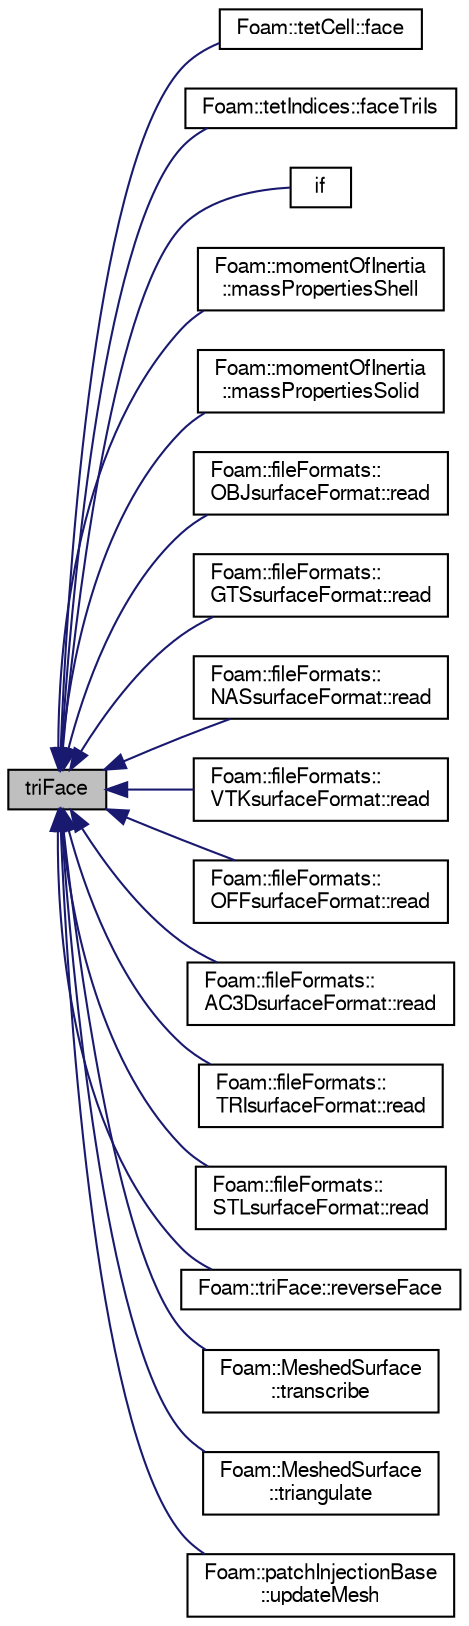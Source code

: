 digraph "triFace"
{
  bgcolor="transparent";
  edge [fontname="FreeSans",fontsize="10",labelfontname="FreeSans",labelfontsize="10"];
  node [fontname="FreeSans",fontsize="10",shape=record];
  rankdir="LR";
  Node1 [label="triFace",height=0.2,width=0.4,color="black", fillcolor="grey75", style="filled" fontcolor="black"];
  Node1 -> Node2 [dir="back",color="midnightblue",fontsize="10",style="solid",fontname="FreeSans"];
  Node2 [label="Foam::tetCell::face",height=0.2,width=0.4,color="black",URL="$a02494.html#a4569d8f93b37a85ecbb0872e670ea62b",tooltip="Return i-th face. "];
  Node1 -> Node3 [dir="back",color="midnightblue",fontsize="10",style="solid",fontname="FreeSans"];
  Node3 [label="Foam::tetIndices::faceTriIs",height=0.2,width=0.4,color="black",URL="$a02498.html#a9d83554aafcd05aff675ae08349c40f6",tooltip="Return the point indices corresponding to the tri on the mesh. "];
  Node1 -> Node4 [dir="back",color="midnightblue",fontsize="10",style="solid",fontname="FreeSans"];
  Node4 [label="if",height=0.2,width=0.4,color="black",URL="$a03527.html#a99993570ddf5797961101884cf6dea83"];
  Node1 -> Node5 [dir="back",color="midnightblue",fontsize="10",style="solid",fontname="FreeSans"];
  Node5 [label="Foam::momentOfInertia\l::massPropertiesShell",height=0.2,width=0.4,color="black",URL="$a01481.html#aa372560e677945289802ce2ddac92b29"];
  Node1 -> Node6 [dir="back",color="midnightblue",fontsize="10",style="solid",fontname="FreeSans"];
  Node6 [label="Foam::momentOfInertia\l::massPropertiesSolid",height=0.2,width=0.4,color="black",URL="$a01481.html#a74dcc478f8683c22d8ac1a5decc4e8b4"];
  Node1 -> Node7 [dir="back",color="midnightblue",fontsize="10",style="solid",fontname="FreeSans"];
  Node7 [label="Foam::fileFormats::\lOBJsurfaceFormat::read",height=0.2,width=0.4,color="black",URL="$a01643.html#a464ebd67acbdff0014d4dae69e3ec4be",tooltip="Read from file. "];
  Node1 -> Node8 [dir="back",color="midnightblue",fontsize="10",style="solid",fontname="FreeSans"];
  Node8 [label="Foam::fileFormats::\lGTSsurfaceFormat::read",height=0.2,width=0.4,color="black",URL="$a00933.html#a464ebd67acbdff0014d4dae69e3ec4be",tooltip="Read from file. "];
  Node1 -> Node9 [dir="back",color="midnightblue",fontsize="10",style="solid",fontname="FreeSans"];
  Node9 [label="Foam::fileFormats::\lNASsurfaceFormat::read",height=0.2,width=0.4,color="black",URL="$a01526.html#a464ebd67acbdff0014d4dae69e3ec4be",tooltip="Read from a file. "];
  Node1 -> Node10 [dir="back",color="midnightblue",fontsize="10",style="solid",fontname="FreeSans"];
  Node10 [label="Foam::fileFormats::\lVTKsurfaceFormat::read",height=0.2,width=0.4,color="black",URL="$a02744.html#a464ebd67acbdff0014d4dae69e3ec4be",tooltip="Read from file. "];
  Node1 -> Node11 [dir="back",color="midnightblue",fontsize="10",style="solid",fontname="FreeSans"];
  Node11 [label="Foam::fileFormats::\lOFFsurfaceFormat::read",height=0.2,width=0.4,color="black",URL="$a01651.html#a464ebd67acbdff0014d4dae69e3ec4be",tooltip="Read from file. "];
  Node1 -> Node12 [dir="back",color="midnightblue",fontsize="10",style="solid",fontname="FreeSans"];
  Node12 [label="Foam::fileFormats::\lAC3DsurfaceFormat::read",height=0.2,width=0.4,color="black",URL="$a00014.html#a464ebd67acbdff0014d4dae69e3ec4be",tooltip="Read from file. "];
  Node1 -> Node13 [dir="back",color="midnightblue",fontsize="10",style="solid",fontname="FreeSans"];
  Node13 [label="Foam::fileFormats::\lTRIsurfaceFormat::read",height=0.2,width=0.4,color="black",URL="$a02608.html#a464ebd67acbdff0014d4dae69e3ec4be",tooltip="Read from file. "];
  Node1 -> Node14 [dir="back",color="midnightblue",fontsize="10",style="solid",fontname="FreeSans"];
  Node14 [label="Foam::fileFormats::\lSTLsurfaceFormat::read",height=0.2,width=0.4,color="black",URL="$a02379.html#a464ebd67acbdff0014d4dae69e3ec4be",tooltip="Read from file. "];
  Node1 -> Node15 [dir="back",color="midnightblue",fontsize="10",style="solid",fontname="FreeSans"];
  Node15 [label="Foam::triFace::reverseFace",height=0.2,width=0.4,color="black",URL="$a02605.html#a6b59254eee1434124889d07f940bcc42",tooltip="Return face with reverse direction. "];
  Node1 -> Node16 [dir="back",color="midnightblue",fontsize="10",style="solid",fontname="FreeSans"];
  Node16 [label="Foam::MeshedSurface\l::transcribe",height=0.2,width=0.4,color="black",URL="$a01422.html#a89f858f78ba8ae4e1d6388369558eb85"];
  Node1 -> Node17 [dir="back",color="midnightblue",fontsize="10",style="solid",fontname="FreeSans"];
  Node17 [label="Foam::MeshedSurface\l::triangulate",height=0.2,width=0.4,color="black",URL="$a01422.html#ab8d32c1bc9e030a0f792cce93813f0cc",tooltip="Triangulate in-place, returning the number of triangles added. "];
  Node1 -> Node18 [dir="back",color="midnightblue",fontsize="10",style="solid",fontname="FreeSans"];
  Node18 [label="Foam::patchInjectionBase\l::updateMesh",height=0.2,width=0.4,color="black",URL="$a01752.html#a6d43ae10cf9dba5b6063e706ab5534e3",tooltip="Update patch geometry and derived info for injection locations. "];
}
